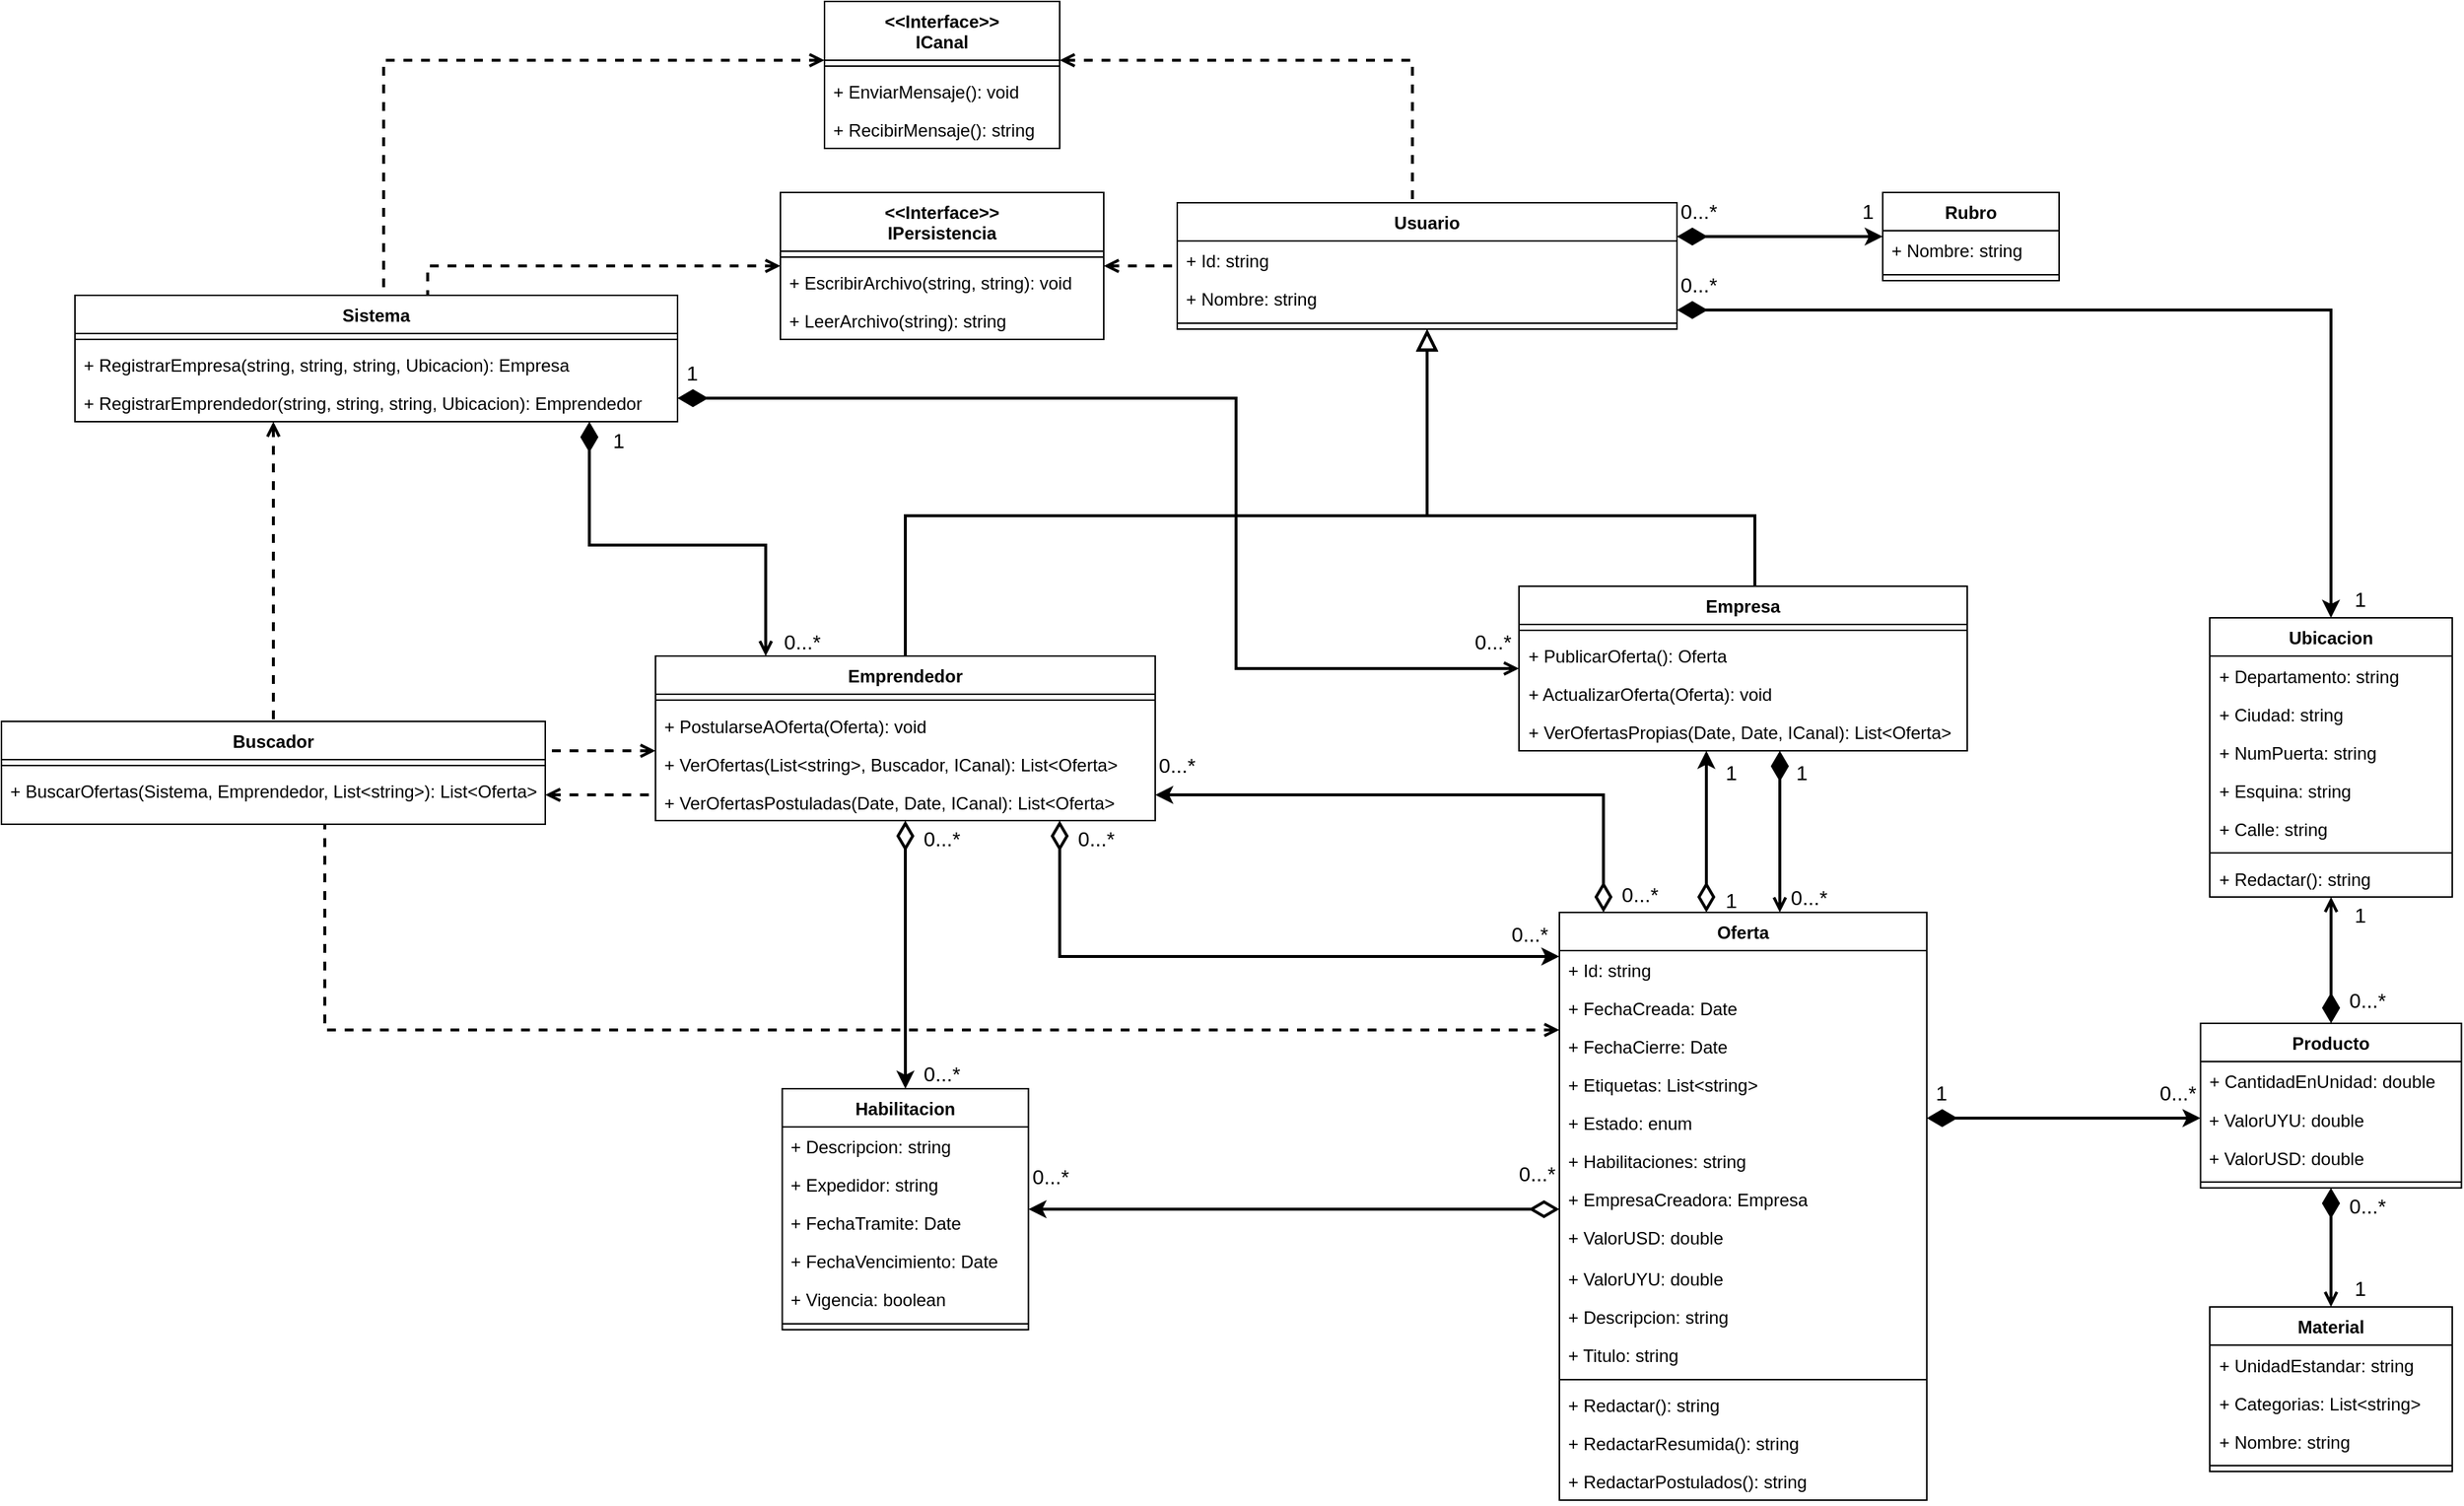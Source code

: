 <mxfile version="15.5.9" type="github">
  <diagram name="Page-1" id="c4acf3e9-155e-7222-9cf6-157b1a14988f">
    <mxGraphModel dx="2523" dy="2079" grid="1" gridSize="10" guides="1" tooltips="1" connect="1" arrows="1" fold="1" page="1" pageScale="1" pageWidth="850" pageHeight="1100" background="none" math="0" shadow="0">
      <root>
        <mxCell id="0" />
        <mxCell id="1" parent="0" />
        <mxCell id="OfuU6t0mR4pwS1KONoR3-117" style="edgeStyle=orthogonalEdgeStyle;rounded=0;orthogonalLoop=1;jettySize=auto;html=1;fontFamily=Verdana;fontSize=10;strokeWidth=2;endArrow=diamondThin;endFill=1;startArrow=open;startFill=0;endSize=15;startSize=6;" parent="1" target="vSx6mATfrNihocP2TiyH-15" edge="1">
          <mxGeometry relative="1" as="geometry">
            <Array as="points">
              <mxPoint x="850" y="450" />
              <mxPoint x="850" y="450" />
            </Array>
            <mxPoint x="850.001" y="490" as="sourcePoint" />
            <mxPoint x="850.001" y="414.0" as="targetPoint" />
          </mxGeometry>
        </mxCell>
        <mxCell id="OfuU6t0mR4pwS1KONoR3-112" style="edgeStyle=orthogonalEdgeStyle;rounded=0;orthogonalLoop=1;jettySize=auto;html=1;fontFamily=Verdana;fontSize=10;endArrow=diamondThin;endFill=1;startArrow=open;startFill=0;strokeWidth=2;endSize=15;" parent="1" source="vSx6mATfrNihocP2TiyH-28" target="vSx6mATfrNihocP2TiyH-12" edge="1">
          <mxGeometry relative="1" as="geometry">
            <Array as="points">
              <mxPoint x="160" y="240" />
              <mxPoint x="40" y="240" />
            </Array>
            <mxPoint x="255" y="300" as="sourcePoint" />
          </mxGeometry>
        </mxCell>
        <mxCell id="OfuU6t0mR4pwS1KONoR3-115" style="edgeStyle=orthogonalEdgeStyle;rounded=0;orthogonalLoop=1;jettySize=auto;html=1;fontFamily=Verdana;fontSize=10;endArrow=diamondThin;endFill=1;startArrow=open;startFill=0;strokeWidth=2;endSize=15;" parent="1" source="vSx6mATfrNihocP2TiyH-15" target="vSx6mATfrNihocP2TiyH-12" edge="1">
          <mxGeometry relative="1" as="geometry">
            <mxPoint x="285" y="270" as="sourcePoint" />
            <Array as="points">
              <mxPoint x="480" y="324" />
              <mxPoint x="480" y="140" />
            </Array>
          </mxGeometry>
        </mxCell>
        <mxCell id="vSx6mATfrNihocP2TiyH-8" value="Buscador" style="swimlane;fontStyle=1;align=center;verticalAlign=top;childLayout=stackLayout;horizontal=1;startSize=26;horizontalStack=0;resizeParent=1;resizeParentMax=0;resizeLast=0;collapsible=1;marginBottom=0;hachureGap=4;pointerEvents=0;" parent="1" vertex="1">
          <mxGeometry x="-360" y="360" width="370" height="70" as="geometry" />
        </mxCell>
        <mxCell id="vSx6mATfrNihocP2TiyH-10" value="" style="line;strokeWidth=1;fillColor=none;align=left;verticalAlign=middle;spacingTop=-1;spacingLeft=3;spacingRight=3;rotatable=0;labelPosition=right;points=[];portConstraint=eastwest;" parent="vSx6mATfrNihocP2TiyH-8" vertex="1">
          <mxGeometry y="26" width="370" height="8" as="geometry" />
        </mxCell>
        <mxCell id="vSx6mATfrNihocP2TiyH-7" value="+ BuscarOfertas(Sistema, Emprendedor, List&amp;lt;string&amp;gt;): List&amp;lt;Oferta&amp;gt;" style="text;html=1;strokeColor=none;fillColor=none;align=left;verticalAlign=top;spacingLeft=4;spacingRight=4;whiteSpace=wrap;overflow=hidden;rotatable=0;points=[[0,0.5],[1,0.5]];portConstraint=eastwest;" parent="vSx6mATfrNihocP2TiyH-8" vertex="1">
          <mxGeometry y="34" width="370" height="36" as="geometry" />
        </mxCell>
        <mxCell id="vSx6mATfrNihocP2TiyH-12" value="Sistema&#xa;" style="swimlane;fontStyle=1;align=center;verticalAlign=top;childLayout=stackLayout;horizontal=1;startSize=26;horizontalStack=0;resizeParent=1;resizeParentMax=0;resizeLast=0;collapsible=1;marginBottom=0;hachureGap=4;pointerEvents=0;" parent="1" vertex="1">
          <mxGeometry x="-310" y="70" width="410" height="86" as="geometry" />
        </mxCell>
        <mxCell id="vSx6mATfrNihocP2TiyH-13" value="" style="line;strokeWidth=1;fillColor=none;align=left;verticalAlign=middle;spacingTop=-1;spacingLeft=3;spacingRight=3;rotatable=0;labelPosition=right;points=[];portConstraint=eastwest;" parent="vSx6mATfrNihocP2TiyH-12" vertex="1">
          <mxGeometry y="26" width="410" height="8" as="geometry" />
        </mxCell>
        <mxCell id="OfuU6t0mR4pwS1KONoR3-73" value="+ RegistrarEmpresa(string, string, string, Ubicacion): Empresa" style="text;strokeColor=none;fillColor=none;align=left;verticalAlign=top;spacingLeft=4;spacingRight=4;overflow=hidden;rotatable=0;points=[[0,0.5],[1,0.5]];portConstraint=eastwest;" parent="vSx6mATfrNihocP2TiyH-12" vertex="1">
          <mxGeometry y="34" width="410" height="26" as="geometry" />
        </mxCell>
        <mxCell id="OfuU6t0mR4pwS1KONoR3-74" value="+ RegistrarEmprendedor(string, string, string, Ubicacion): Emprendedor" style="text;strokeColor=none;fillColor=none;align=left;verticalAlign=top;spacingLeft=4;spacingRight=4;overflow=hidden;rotatable=0;points=[[0,0.5],[1,0.5]];portConstraint=eastwest;" parent="vSx6mATfrNihocP2TiyH-12" vertex="1">
          <mxGeometry y="60" width="410" height="26" as="geometry" />
        </mxCell>
        <mxCell id="vSx6mATfrNihocP2TiyH-15" value="Empresa" style="swimlane;fontStyle=1;align=center;verticalAlign=top;childLayout=stackLayout;horizontal=1;startSize=26;horizontalStack=0;resizeParent=1;resizeParentMax=0;resizeLast=0;collapsible=1;marginBottom=0;hachureGap=4;pointerEvents=0;" parent="1" vertex="1">
          <mxGeometry x="672.5" y="268" width="305" height="112" as="geometry" />
        </mxCell>
        <mxCell id="vSx6mATfrNihocP2TiyH-18" value="" style="line;strokeWidth=1;fillColor=none;align=left;verticalAlign=middle;spacingTop=-1;spacingLeft=3;spacingRight=3;rotatable=0;labelPosition=right;points=[];portConstraint=eastwest;" parent="vSx6mATfrNihocP2TiyH-15" vertex="1">
          <mxGeometry y="26" width="305" height="8" as="geometry" />
        </mxCell>
        <mxCell id="OfuU6t0mR4pwS1KONoR3-104" value="+ PublicarOferta(): Oferta" style="text;html=1;strokeColor=none;fillColor=none;align=left;verticalAlign=top;spacingLeft=4;spacingRight=4;whiteSpace=wrap;overflow=hidden;rotatable=0;points=[[0,0.5],[1,0.5]];portConstraint=eastwest;" parent="vSx6mATfrNihocP2TiyH-15" vertex="1">
          <mxGeometry y="34" width="305" height="26" as="geometry" />
        </mxCell>
        <mxCell id="vSx6mATfrNihocP2TiyH-120" value="+ ActualizarOferta(Oferta): void" style="text;html=1;strokeColor=none;fillColor=none;align=left;verticalAlign=top;spacingLeft=4;spacingRight=4;whiteSpace=wrap;overflow=hidden;rotatable=0;points=[[0,0.5],[1,0.5]];portConstraint=eastwest;" parent="vSx6mATfrNihocP2TiyH-15" vertex="1">
          <mxGeometry y="60" width="305" height="26" as="geometry" />
        </mxCell>
        <mxCell id="dwYmcji9vzRply6ok_k2-10" value="+ VerOfertasPropias(Date, Date, ICanal): List&amp;lt;Oferta&amp;gt;" style="text;html=1;strokeColor=none;fillColor=none;align=left;verticalAlign=top;spacingLeft=4;spacingRight=4;whiteSpace=wrap;overflow=hidden;rotatable=0;points=[[0,0.5],[1,0.5]];portConstraint=eastwest;" parent="vSx6mATfrNihocP2TiyH-15" vertex="1">
          <mxGeometry y="86" width="305" height="26" as="geometry" />
        </mxCell>
        <mxCell id="vSx6mATfrNihocP2TiyH-24" style="edgeStyle=orthogonalEdgeStyle;rounded=0;orthogonalLoop=1;jettySize=auto;html=1;fontFamily=Verdana;fontSize=10;endArrow=none;endFill=0;startArrow=open;startFill=0;dashed=1;strokeWidth=2;" parent="1" source="vSx6mATfrNihocP2TiyH-8" target="vSx6mATfrNihocP2TiyH-28" edge="1">
          <mxGeometry relative="1" as="geometry">
            <Array as="points">
              <mxPoint x="50" y="410" />
              <mxPoint x="50" y="410" />
            </Array>
            <mxPoint x="90" y="510" as="sourcePoint" />
            <mxPoint x="60" y="397" as="targetPoint" />
          </mxGeometry>
        </mxCell>
        <mxCell id="vSx6mATfrNihocP2TiyH-25" style="edgeStyle=orthogonalEdgeStyle;rounded=0;orthogonalLoop=1;jettySize=auto;html=1;fontFamily=Verdana;fontSize=10;endArrow=none;endFill=0;startArrow=open;startFill=0;dashed=1;strokeWidth=2;" parent="1" source="vSx6mATfrNihocP2TiyH-28" target="vSx6mATfrNihocP2TiyH-8" edge="1">
          <mxGeometry relative="1" as="geometry">
            <Array as="points">
              <mxPoint x="50" y="380" />
              <mxPoint x="50" y="380" />
            </Array>
            <mxPoint x="255" y="510" as="sourcePoint" />
            <mxPoint x="25" y="623" as="targetPoint" />
          </mxGeometry>
        </mxCell>
        <mxCell id="vSx6mATfrNihocP2TiyH-26" style="edgeStyle=orthogonalEdgeStyle;rounded=0;orthogonalLoop=1;jettySize=auto;html=1;fontFamily=Verdana;fontSize=10;endArrow=none;endFill=0;startArrow=open;startFill=0;dashed=1;strokeWidth=2;" parent="1" source="vSx6mATfrNihocP2TiyH-39" target="vSx6mATfrNihocP2TiyH-8" edge="1">
          <mxGeometry relative="1" as="geometry">
            <Array as="points">
              <mxPoint x="-140" y="570" />
            </Array>
            <mxPoint x="480" y="575" as="sourcePoint" />
            <mxPoint x="55" y="710" as="targetPoint" />
          </mxGeometry>
        </mxCell>
        <mxCell id="vSx6mATfrNihocP2TiyH-27" style="edgeStyle=orthogonalEdgeStyle;rounded=0;orthogonalLoop=1;jettySize=auto;html=1;fontFamily=Verdana;fontSize=10;endArrow=none;endFill=0;startArrow=open;startFill=0;dashed=1;strokeWidth=2;" parent="1" source="vSx6mATfrNihocP2TiyH-12" target="vSx6mATfrNihocP2TiyH-8" edge="1">
          <mxGeometry relative="1" as="geometry">
            <Array as="points">
              <mxPoint x="-175" y="230" />
              <mxPoint x="-175" y="230" />
            </Array>
            <mxPoint x="-180" y="230" as="sourcePoint" />
            <mxPoint x="-270" y="50" as="targetPoint" />
          </mxGeometry>
        </mxCell>
        <mxCell id="vSx6mATfrNihocP2TiyH-28" value="Emprendedor" style="swimlane;fontStyle=1;align=center;verticalAlign=top;childLayout=stackLayout;horizontal=1;startSize=26;horizontalStack=0;resizeParent=1;resizeParentMax=0;resizeLast=0;collapsible=1;marginBottom=0;hachureGap=4;pointerEvents=0;" parent="1" vertex="1">
          <mxGeometry x="85" y="315.5" width="340" height="112" as="geometry" />
        </mxCell>
        <mxCell id="vSx6mATfrNihocP2TiyH-35" value="" style="line;strokeWidth=1;fillColor=none;align=left;verticalAlign=middle;spacingTop=-1;spacingLeft=3;spacingRight=3;rotatable=0;labelPosition=right;points=[];portConstraint=eastwest;" parent="vSx6mATfrNihocP2TiyH-28" vertex="1">
          <mxGeometry y="26" width="340" height="8" as="geometry" />
        </mxCell>
        <mxCell id="OfuU6t0mR4pwS1KONoR3-96" value="+ PostularseAOferta(Oferta): void" style="text;html=1;strokeColor=none;fillColor=none;align=left;verticalAlign=top;spacingLeft=4;spacingRight=4;whiteSpace=wrap;overflow=hidden;rotatable=0;points=[[0,0.5],[1,0.5]];portConstraint=eastwest;" parent="vSx6mATfrNihocP2TiyH-28" vertex="1">
          <mxGeometry y="34" width="340" height="26" as="geometry" />
        </mxCell>
        <mxCell id="dwYmcji9vzRply6ok_k2-11" value="+ VerOfertas(List&amp;lt;string&amp;gt;, Buscador, ICanal): List&amp;lt;Oferta&amp;gt;" style="text;html=1;strokeColor=none;fillColor=none;align=left;verticalAlign=top;spacingLeft=4;spacingRight=4;whiteSpace=wrap;overflow=hidden;rotatable=0;points=[[0,0.5],[1,0.5]];portConstraint=eastwest;" parent="vSx6mATfrNihocP2TiyH-28" vertex="1">
          <mxGeometry y="60" width="340" height="26" as="geometry" />
        </mxCell>
        <mxCell id="OfuU6t0mR4pwS1KONoR3-95" value="+ VerOfertasPostuladas(Date, Date, ICanal): List&amp;lt;Oferta&amp;gt;" style="text;html=1;strokeColor=none;fillColor=none;align=left;verticalAlign=top;spacingLeft=4;spacingRight=4;whiteSpace=wrap;overflow=hidden;rotatable=0;points=[[0,0.5],[1,0.5]];portConstraint=eastwest;" parent="vSx6mATfrNihocP2TiyH-28" vertex="1">
          <mxGeometry y="86" width="340" height="26" as="geometry" />
        </mxCell>
        <mxCell id="vSx6mATfrNihocP2TiyH-39" value="Oferta" style="swimlane;fontStyle=1;align=center;verticalAlign=top;childLayout=stackLayout;horizontal=1;startSize=26;horizontalStack=0;resizeParent=1;resizeParentMax=0;resizeLast=0;collapsible=1;marginBottom=0;hachureGap=4;pointerEvents=0;" parent="1" vertex="1">
          <mxGeometry x="700" y="490" width="250" height="400" as="geometry" />
        </mxCell>
        <mxCell id="OfuU6t0mR4pwS1KONoR3-68" value="+ Id: string" style="text;strokeColor=none;fillColor=none;align=left;verticalAlign=top;spacingLeft=4;spacingRight=4;overflow=hidden;rotatable=0;points=[[0,0.5],[1,0.5]];portConstraint=eastwest;" parent="vSx6mATfrNihocP2TiyH-39" vertex="1">
          <mxGeometry y="26" width="250" height="26" as="geometry" />
        </mxCell>
        <mxCell id="OfuU6t0mR4pwS1KONoR3-48" value="+ FechaCreada: Date" style="text;html=1;strokeColor=none;fillColor=none;align=left;verticalAlign=top;spacingLeft=4;spacingRight=4;whiteSpace=wrap;overflow=hidden;rotatable=0;points=[[0,0.5],[1,0.5]];portConstraint=eastwest;" parent="vSx6mATfrNihocP2TiyH-39" vertex="1">
          <mxGeometry y="52" width="250" height="26" as="geometry" />
        </mxCell>
        <mxCell id="OfuU6t0mR4pwS1KONoR3-49" value="+ FechaCierre: Date" style="text;html=1;strokeColor=none;fillColor=none;align=left;verticalAlign=top;spacingLeft=4;spacingRight=4;whiteSpace=wrap;overflow=hidden;rotatable=0;points=[[0,0.5],[1,0.5]];portConstraint=eastwest;" parent="vSx6mATfrNihocP2TiyH-39" vertex="1">
          <mxGeometry y="78" width="250" height="26" as="geometry" />
        </mxCell>
        <mxCell id="OfuU6t0mR4pwS1KONoR3-47" value="+ Etiquetas: List&amp;lt;string&amp;gt;" style="text;html=1;strokeColor=none;fillColor=none;align=left;verticalAlign=top;spacingLeft=4;spacingRight=4;whiteSpace=wrap;overflow=hidden;rotatable=0;points=[[0,0.5],[1,0.5]];portConstraint=eastwest;" parent="vSx6mATfrNihocP2TiyH-39" vertex="1">
          <mxGeometry y="104" width="250" height="26" as="geometry" />
        </mxCell>
        <mxCell id="OfuU6t0mR4pwS1KONoR3-46" value="+ Estado: enum" style="text;html=1;strokeColor=none;fillColor=none;align=left;verticalAlign=top;spacingLeft=4;spacingRight=4;whiteSpace=wrap;overflow=hidden;rotatable=0;points=[[0,0.5],[1,0.5]];portConstraint=eastwest;" parent="vSx6mATfrNihocP2TiyH-39" vertex="1">
          <mxGeometry y="130" width="250" height="26" as="geometry" />
        </mxCell>
        <mxCell id="dwYmcji9vzRply6ok_k2-9" value="+ Habilitaciones: string" style="text;html=1;strokeColor=none;fillColor=none;align=left;verticalAlign=top;spacingLeft=4;spacingRight=4;whiteSpace=wrap;overflow=hidden;rotatable=0;points=[[0,0.5],[1,0.5]];portConstraint=eastwest;" parent="vSx6mATfrNihocP2TiyH-39" vertex="1">
          <mxGeometry y="156" width="250" height="26" as="geometry" />
        </mxCell>
        <mxCell id="UnlmN7O8DrxsR0FGW14c-4" value="+ EmpresaCreadora: Empresa" style="text;html=1;strokeColor=none;fillColor=none;align=left;verticalAlign=top;spacingLeft=4;spacingRight=4;whiteSpace=wrap;overflow=hidden;rotatable=0;points=[[0,0.5],[1,0.5]];portConstraint=eastwest;" parent="vSx6mATfrNihocP2TiyH-39" vertex="1">
          <mxGeometry y="182" width="250" height="26" as="geometry" />
        </mxCell>
        <mxCell id="OfuU6t0mR4pwS1KONoR3-43" value="+ ValorUSD: double" style="text;html=1;strokeColor=none;fillColor=none;align=left;verticalAlign=top;spacingLeft=4;spacingRight=4;whiteSpace=wrap;overflow=hidden;rotatable=0;points=[[0,0.5],[1,0.5]];portConstraint=eastwest;" parent="vSx6mATfrNihocP2TiyH-39" vertex="1">
          <mxGeometry y="208" width="250" height="28" as="geometry" />
        </mxCell>
        <mxCell id="OfuU6t0mR4pwS1KONoR3-42" value="+ ValorUYU: double" style="text;html=1;strokeColor=none;fillColor=none;align=left;verticalAlign=top;spacingLeft=4;spacingRight=4;whiteSpace=wrap;overflow=hidden;rotatable=0;points=[[0,0.5],[1,0.5]];portConstraint=eastwest;" parent="vSx6mATfrNihocP2TiyH-39" vertex="1">
          <mxGeometry y="236" width="250" height="26" as="geometry" />
        </mxCell>
        <mxCell id="OfuU6t0mR4pwS1KONoR3-39" value="+ Descripcion: string" style="text;strokeColor=none;fillColor=none;align=left;verticalAlign=top;spacingLeft=4;spacingRight=4;overflow=hidden;rotatable=0;points=[[0,0.5],[1,0.5]];portConstraint=eastwest;" parent="vSx6mATfrNihocP2TiyH-39" vertex="1">
          <mxGeometry y="262" width="250" height="26" as="geometry" />
        </mxCell>
        <mxCell id="OfuU6t0mR4pwS1KONoR3-38" value="+ Titulo: string" style="text;strokeColor=none;fillColor=none;align=left;verticalAlign=top;spacingLeft=4;spacingRight=4;overflow=hidden;rotatable=0;points=[[0,0.5],[1,0.5]];portConstraint=eastwest;" parent="vSx6mATfrNihocP2TiyH-39" vertex="1">
          <mxGeometry y="288" width="250" height="26" as="geometry" />
        </mxCell>
        <mxCell id="vSx6mATfrNihocP2TiyH-45" value="" style="line;strokeWidth=1;fillColor=none;align=left;verticalAlign=middle;spacingTop=-1;spacingLeft=3;spacingRight=3;rotatable=0;labelPosition=right;points=[];portConstraint=eastwest;" parent="vSx6mATfrNihocP2TiyH-39" vertex="1">
          <mxGeometry y="314" width="250" height="8" as="geometry" />
        </mxCell>
        <mxCell id="OfuU6t0mR4pwS1KONoR3-53" value="+ Redactar(): string" style="text;html=1;strokeColor=none;fillColor=none;align=left;verticalAlign=top;spacingLeft=4;spacingRight=4;whiteSpace=wrap;overflow=hidden;rotatable=0;points=[[0,0.5],[1,0.5]];portConstraint=eastwest;" parent="vSx6mATfrNihocP2TiyH-39" vertex="1">
          <mxGeometry y="322" width="250" height="26" as="geometry" />
        </mxCell>
        <mxCell id="OfuU6t0mR4pwS1KONoR3-54" value="+ RedactarResumida(): string" style="text;html=1;strokeColor=none;fillColor=none;align=left;verticalAlign=top;spacingLeft=4;spacingRight=4;whiteSpace=wrap;overflow=hidden;rotatable=0;points=[[0,0.5],[1,0.5]];portConstraint=eastwest;" parent="vSx6mATfrNihocP2TiyH-39" vertex="1">
          <mxGeometry y="348" width="250" height="26" as="geometry" />
        </mxCell>
        <mxCell id="vSx6mATfrNihocP2TiyH-117" value="+ RedactarPostulados(): string" style="text;html=1;strokeColor=none;fillColor=none;align=left;verticalAlign=top;spacingLeft=4;spacingRight=4;whiteSpace=wrap;overflow=hidden;rotatable=0;points=[[0,0.5],[1,0.5]];portConstraint=eastwest;" parent="vSx6mATfrNihocP2TiyH-39" vertex="1">
          <mxGeometry y="374" width="250" height="26" as="geometry" />
        </mxCell>
        <mxCell id="vSx6mATfrNihocP2TiyH-48" style="edgeStyle=orthogonalEdgeStyle;rounded=0;orthogonalLoop=1;jettySize=auto;html=1;fontFamily=Verdana;fontSize=10;strokeWidth=2;startArrow=diamondThin;startFill=0;startSize=15;" parent="1" source="vSx6mATfrNihocP2TiyH-39" target="vSx6mATfrNihocP2TiyH-28" edge="1">
          <mxGeometry relative="1" as="geometry">
            <Array as="points">
              <mxPoint x="730" y="410" />
            </Array>
            <mxPoint x="660" y="360" as="sourcePoint" />
            <mxPoint x="660" y="286" as="targetPoint" />
          </mxGeometry>
        </mxCell>
        <mxCell id="vSx6mATfrNihocP2TiyH-67" value="Producto" style="swimlane;fontStyle=1;align=center;verticalAlign=top;childLayout=stackLayout;horizontal=1;startSize=26;horizontalStack=0;resizeParent=1;resizeParentMax=0;resizeLast=0;collapsible=1;marginBottom=0;hachureGap=4;pointerEvents=0;" parent="1" vertex="1">
          <mxGeometry x="1136.25" y="565.5" width="177.5" height="112" as="geometry" />
        </mxCell>
        <mxCell id="OfuU6t0mR4pwS1KONoR3-25" value="+ CantidadEnUnidad: double" style="text;strokeColor=none;fillColor=none;align=left;verticalAlign=top;spacingLeft=4;spacingRight=4;overflow=hidden;rotatable=0;points=[[0,0.5],[1,0.5]];portConstraint=eastwest;" parent="vSx6mATfrNihocP2TiyH-67" vertex="1">
          <mxGeometry y="26" width="177.5" height="26" as="geometry" />
        </mxCell>
        <mxCell id="OfuU6t0mR4pwS1KONoR3-31" value="+ ValorUYU: double" style="text;html=1;strokeColor=none;fillColor=none;align=left;verticalAlign=top;spacingLeft=4;spacingRight=4;whiteSpace=wrap;overflow=hidden;rotatable=0;points=[[0,0.5],[1,0.5]];portConstraint=eastwest;" parent="vSx6mATfrNihocP2TiyH-67" vertex="1">
          <mxGeometry y="52" width="177.5" height="26" as="geometry" />
        </mxCell>
        <mxCell id="OfuU6t0mR4pwS1KONoR3-32" value="+ ValorUSD: double" style="text;html=1;strokeColor=none;fillColor=none;align=left;verticalAlign=top;spacingLeft=4;spacingRight=4;whiteSpace=wrap;overflow=hidden;rotatable=0;points=[[0,0.5],[1,0.5]];portConstraint=eastwest;" parent="vSx6mATfrNihocP2TiyH-67" vertex="1">
          <mxGeometry y="78" width="177.5" height="26" as="geometry" />
        </mxCell>
        <mxCell id="vSx6mATfrNihocP2TiyH-70" value="" style="line;strokeWidth=1;fillColor=none;align=left;verticalAlign=middle;spacingTop=-1;spacingLeft=3;spacingRight=3;rotatable=0;labelPosition=right;points=[];portConstraint=eastwest;" parent="vSx6mATfrNihocP2TiyH-67" vertex="1">
          <mxGeometry y="104" width="177.5" height="8" as="geometry" />
        </mxCell>
        <mxCell id="vSx6mATfrNihocP2TiyH-73" style="edgeStyle=orthogonalEdgeStyle;rounded=0;orthogonalLoop=1;jettySize=auto;html=1;fontFamily=Verdana;fontSize=10;strokeWidth=2;startArrow=diamondThin;startFill=1;endSize=6;startSize=15;" parent="1" source="vSx6mATfrNihocP2TiyH-39" target="vSx6mATfrNihocP2TiyH-67" edge="1">
          <mxGeometry relative="1" as="geometry">
            <Array as="points">
              <mxPoint x="1080" y="630" />
              <mxPoint x="1080" y="630" />
            </Array>
            <mxPoint x="705" y="470" as="sourcePoint" />
            <mxPoint x="705" y="396" as="targetPoint" />
          </mxGeometry>
        </mxCell>
        <mxCell id="vSx6mATfrNihocP2TiyH-86" value="Material" style="swimlane;fontStyle=1;align=center;verticalAlign=top;childLayout=stackLayout;horizontal=1;startSize=26;horizontalStack=0;resizeParent=1;resizeParentMax=0;resizeLast=0;collapsible=1;marginBottom=0;hachureGap=4;pointerEvents=0;" parent="1" vertex="1">
          <mxGeometry x="1142.5" y="758.5" width="165" height="112" as="geometry" />
        </mxCell>
        <mxCell id="17acba5748e5396b-26" value="+ UnidadEstandar: string" style="text;html=1;strokeColor=none;fillColor=none;align=left;verticalAlign=top;spacingLeft=4;spacingRight=4;whiteSpace=wrap;overflow=hidden;rotatable=0;points=[[0,0.5],[1,0.5]];portConstraint=eastwest;" parent="vSx6mATfrNihocP2TiyH-86" vertex="1">
          <mxGeometry y="26" width="165" height="26" as="geometry" />
        </mxCell>
        <mxCell id="17acba5748e5396b-24" value="+ Categorias: List&amp;lt;string&amp;gt;" style="text;html=1;strokeColor=none;fillColor=none;align=left;verticalAlign=top;spacingLeft=4;spacingRight=4;whiteSpace=wrap;overflow=hidden;rotatable=0;points=[[0,0.5],[1,0.5]];portConstraint=eastwest;" parent="vSx6mATfrNihocP2TiyH-86" vertex="1">
          <mxGeometry y="52" width="165" height="26" as="geometry" />
        </mxCell>
        <mxCell id="17acba5748e5396b-21" value="+ Nombre: string" style="text;html=1;strokeColor=none;fillColor=none;align=left;verticalAlign=top;spacingLeft=4;spacingRight=4;whiteSpace=wrap;overflow=hidden;rotatable=0;points=[[0,0.5],[1,0.5]];portConstraint=eastwest;" parent="vSx6mATfrNihocP2TiyH-86" vertex="1">
          <mxGeometry y="78" width="165" height="26" as="geometry" />
        </mxCell>
        <mxCell id="vSx6mATfrNihocP2TiyH-92" value="" style="line;strokeWidth=1;fillColor=none;align=left;verticalAlign=middle;spacingTop=-1;spacingLeft=3;spacingRight=3;rotatable=0;labelPosition=right;points=[];portConstraint=eastwest;" parent="vSx6mATfrNihocP2TiyH-86" vertex="1">
          <mxGeometry y="104" width="165" height="8" as="geometry" />
        </mxCell>
        <mxCell id="vSx6mATfrNihocP2TiyH-93" style="edgeStyle=orthogonalEdgeStyle;rounded=0;orthogonalLoop=1;jettySize=auto;html=1;fontFamily=Verdana;fontSize=10;strokeWidth=2;endArrow=open;endFill=0;startArrow=diamondThin;startFill=1;startSize=15;" parent="1" source="vSx6mATfrNihocP2TiyH-67" target="vSx6mATfrNihocP2TiyH-86" edge="1">
          <mxGeometry relative="1" as="geometry">
            <Array as="points">
              <mxPoint x="1175" y="661.5" />
            </Array>
            <mxPoint x="1015" y="654.5" as="sourcePoint" />
            <mxPoint x="1285" y="359.5" as="targetPoint" />
          </mxGeometry>
        </mxCell>
        <mxCell id="vSx6mATfrNihocP2TiyH-94" value="Ubicacion" style="swimlane;fontStyle=1;align=center;verticalAlign=top;childLayout=stackLayout;horizontal=1;startSize=26;horizontalStack=0;resizeParent=1;resizeParentMax=0;resizeLast=0;collapsible=1;marginBottom=0;hachureGap=4;pointerEvents=0;" parent="1" vertex="1">
          <mxGeometry x="1142.5" y="289.5" width="165" height="190" as="geometry" />
        </mxCell>
        <mxCell id="OfuU6t0mR4pwS1KONoR3-12" value="+ Departamento: string" style="text;html=1;strokeColor=none;fillColor=none;align=left;verticalAlign=top;spacingLeft=4;spacingRight=4;whiteSpace=wrap;overflow=hidden;rotatable=0;points=[[0,0.5],[1,0.5]];portConstraint=eastwest;" parent="vSx6mATfrNihocP2TiyH-94" vertex="1">
          <mxGeometry y="26" width="165" height="26" as="geometry" />
        </mxCell>
        <mxCell id="OfuU6t0mR4pwS1KONoR3-11" value="+ Ciudad: string" style="text;html=1;strokeColor=none;fillColor=none;align=left;verticalAlign=top;spacingLeft=4;spacingRight=4;whiteSpace=wrap;overflow=hidden;rotatable=0;points=[[0,0.5],[1,0.5]];portConstraint=eastwest;" parent="vSx6mATfrNihocP2TiyH-94" vertex="1">
          <mxGeometry y="52" width="165" height="26" as="geometry" />
        </mxCell>
        <mxCell id="OfuU6t0mR4pwS1KONoR3-13" value="+ NumPuerta: string" style="text;html=1;strokeColor=none;fillColor=none;align=left;verticalAlign=top;spacingLeft=4;spacingRight=4;whiteSpace=wrap;overflow=hidden;rotatable=0;points=[[0,0.5],[1,0.5]];portConstraint=eastwest;" parent="vSx6mATfrNihocP2TiyH-94" vertex="1">
          <mxGeometry y="78" width="165" height="26" as="geometry" />
        </mxCell>
        <mxCell id="OfuU6t0mR4pwS1KONoR3-10" value="+ Esquina: string" style="text;html=1;strokeColor=none;fillColor=none;align=left;verticalAlign=top;spacingLeft=4;spacingRight=4;whiteSpace=wrap;overflow=hidden;rotatable=0;points=[[0,0.5],[1,0.5]];portConstraint=eastwest;" parent="vSx6mATfrNihocP2TiyH-94" vertex="1">
          <mxGeometry y="104" width="165" height="26" as="geometry" />
        </mxCell>
        <mxCell id="OfuU6t0mR4pwS1KONoR3-9" value="+ Calle: string" style="text;html=1;strokeColor=none;fillColor=none;align=left;verticalAlign=top;spacingLeft=4;spacingRight=4;whiteSpace=wrap;overflow=hidden;rotatable=0;points=[[0,0.5],[1,0.5]];portConstraint=eastwest;" parent="vSx6mATfrNihocP2TiyH-94" vertex="1">
          <mxGeometry y="130" width="165" height="26" as="geometry" />
        </mxCell>
        <mxCell id="vSx6mATfrNihocP2TiyH-100" value="" style="line;strokeWidth=1;fillColor=none;align=left;verticalAlign=middle;spacingTop=-1;spacingLeft=3;spacingRight=3;rotatable=0;labelPosition=right;points=[];portConstraint=eastwest;" parent="vSx6mATfrNihocP2TiyH-94" vertex="1">
          <mxGeometry y="156" width="165" height="8" as="geometry" />
        </mxCell>
        <mxCell id="vSx6mATfrNihocP2TiyH-101" value="+ Redactar(): string" style="text;html=1;strokeColor=none;fillColor=none;align=left;verticalAlign=top;spacingLeft=4;spacingRight=4;whiteSpace=wrap;overflow=hidden;rotatable=0;points=[[0,0.5],[1,0.5]];portConstraint=eastwest;" parent="vSx6mATfrNihocP2TiyH-94" vertex="1">
          <mxGeometry y="164" width="165" height="26" as="geometry" />
        </mxCell>
        <mxCell id="vSx6mATfrNihocP2TiyH-102" style="edgeStyle=orthogonalEdgeStyle;rounded=0;orthogonalLoop=1;jettySize=auto;html=1;fontFamily=Verdana;fontSize=10;strokeWidth=2;startArrow=diamondThin;startFill=1;startSize=15;endArrow=open;endFill=0;" parent="1" source="vSx6mATfrNihocP2TiyH-67" target="vSx6mATfrNihocP2TiyH-94" edge="1">
          <mxGeometry relative="1" as="geometry">
            <Array as="points">
              <mxPoint x="1225" y="539.5" />
              <mxPoint x="1225" y="539.5" />
            </Array>
            <mxPoint x="1255" y="513.5" as="sourcePoint" />
            <mxPoint x="1255" y="572.5" as="targetPoint" />
          </mxGeometry>
        </mxCell>
        <mxCell id="vSx6mATfrNihocP2TiyH-105" value="&lt;&lt;Interface&gt;&gt;&#xa;IPersistencia" style="swimlane;fontStyle=1;align=center;verticalAlign=top;childLayout=stackLayout;horizontal=1;startSize=40;horizontalStack=0;resizeParent=1;resizeParentMax=0;resizeLast=0;collapsible=1;marginBottom=0;hachureGap=4;pointerEvents=0;" parent="1" vertex="1">
          <mxGeometry x="170" width="220" height="100" as="geometry" />
        </mxCell>
        <mxCell id="vSx6mATfrNihocP2TiyH-111" value="" style="line;strokeWidth=1;fillColor=none;align=left;verticalAlign=middle;spacingTop=-1;spacingLeft=3;spacingRight=3;rotatable=0;labelPosition=right;points=[];portConstraint=eastwest;" parent="vSx6mATfrNihocP2TiyH-105" vertex="1">
          <mxGeometry y="40" width="220" height="8" as="geometry" />
        </mxCell>
        <mxCell id="vSx6mATfrNihocP2TiyH-113" value="+ EscribirArchivo(string, string): void" style="text;html=1;strokeColor=none;fillColor=none;align=left;verticalAlign=top;spacingLeft=4;spacingRight=4;whiteSpace=wrap;overflow=hidden;rotatable=0;points=[[0,0.5],[1,0.5]];portConstraint=eastwest;" parent="vSx6mATfrNihocP2TiyH-105" vertex="1">
          <mxGeometry y="48" width="220" height="26" as="geometry" />
        </mxCell>
        <mxCell id="vSx6mATfrNihocP2TiyH-112" value="+ LeerArchivo(string): string" style="text;html=1;strokeColor=none;fillColor=none;align=left;verticalAlign=top;spacingLeft=4;spacingRight=4;whiteSpace=wrap;overflow=hidden;rotatable=0;points=[[0,0.5],[1,0.5]];portConstraint=eastwest;" parent="vSx6mATfrNihocP2TiyH-105" vertex="1">
          <mxGeometry y="74" width="220" height="26" as="geometry" />
        </mxCell>
        <mxCell id="vSx6mATfrNihocP2TiyH-114" style="edgeStyle=orthogonalEdgeStyle;rounded=0;orthogonalLoop=1;jettySize=auto;html=1;fontFamily=Verdana;fontSize=10;endArrow=none;endFill=0;startArrow=open;startFill=0;dashed=1;strokeWidth=2;" parent="1" source="vSx6mATfrNihocP2TiyH-105" target="vSx6mATfrNihocP2TiyH-12" edge="1">
          <mxGeometry relative="1" as="geometry">
            <mxPoint x="630" y="130" as="sourcePoint" />
            <mxPoint x="110" y="130" as="targetPoint" />
            <Array as="points">
              <mxPoint x="300" y="50" />
              <mxPoint x="-70" y="50" />
            </Array>
          </mxGeometry>
        </mxCell>
        <mxCell id="vSx6mATfrNihocP2TiyH-115" style="edgeStyle=orthogonalEdgeStyle;rounded=0;orthogonalLoop=1;jettySize=auto;html=1;fontFamily=Verdana;fontSize=10;endArrow=none;endFill=0;startArrow=open;startFill=0;dashed=1;strokeWidth=2;" parent="1" source="vSx6mATfrNihocP2TiyH-105" target="-uJzJ6gPzwEDHYAXKso4-2" edge="1">
          <mxGeometry relative="1" as="geometry">
            <mxPoint x="240" y="60.0" as="sourcePoint" />
            <mxPoint x="-60" y="80.0" as="targetPoint" />
            <Array as="points">
              <mxPoint x="520" y="40" />
              <mxPoint x="520" y="40" />
            </Array>
          </mxGeometry>
        </mxCell>
        <mxCell id="PKBnGowhQyHv3xgLULpX-1" value="1" style="text;html=1;strokeColor=none;fillColor=none;align=center;verticalAlign=middle;whiteSpace=wrap;rounded=0;hachureGap=4;pointerEvents=0;fontSize=14;" parent="1" vertex="1">
          <mxGeometry x="855.06" y="382.5" width="20" height="25" as="geometry" />
        </mxCell>
        <mxCell id="PKBnGowhQyHv3xgLULpX-2" value="0...*" style="text;html=1;strokeColor=none;fillColor=none;align=center;verticalAlign=middle;whiteSpace=wrap;rounded=0;hachureGap=4;pointerEvents=0;fontSize=14;" parent="1" vertex="1">
          <mxGeometry x="855.06" y="470" width="30" height="20" as="geometry" />
        </mxCell>
        <mxCell id="PKBnGowhQyHv3xgLULpX-3" value="1" style="text;html=1;strokeColor=none;fillColor=none;align=center;verticalAlign=middle;whiteSpace=wrap;rounded=0;hachureGap=4;pointerEvents=0;fontSize=14;" parent="1" vertex="1">
          <mxGeometry x="900" width="20" height="25" as="geometry" />
        </mxCell>
        <mxCell id="PKBnGowhQyHv3xgLULpX-4" value="0...*" style="text;html=1;strokeColor=none;fillColor=none;align=center;verticalAlign=middle;whiteSpace=wrap;rounded=0;hachureGap=4;pointerEvents=0;fontSize=14;" parent="1" vertex="1">
          <mxGeometry x="780" width="30" height="25" as="geometry" />
        </mxCell>
        <mxCell id="PKBnGowhQyHv3xgLULpX-5" value="1" style="text;html=1;strokeColor=none;fillColor=none;align=center;verticalAlign=middle;whiteSpace=wrap;rounded=0;hachureGap=4;pointerEvents=0;fontSize=14;" parent="1" vertex="1">
          <mxGeometry x="1235" y="479.5" width="20" height="25" as="geometry" />
        </mxCell>
        <mxCell id="PKBnGowhQyHv3xgLULpX-6" value="0...*" style="text;html=1;strokeColor=none;fillColor=none;align=center;verticalAlign=middle;whiteSpace=wrap;rounded=0;hachureGap=4;pointerEvents=0;fontSize=14;" parent="1" vertex="1">
          <mxGeometry x="1235" y="537.5" width="30" height="25" as="geometry" />
        </mxCell>
        <mxCell id="PKBnGowhQyHv3xgLULpX-7" value="0...*" style="text;html=1;strokeColor=none;fillColor=none;align=center;verticalAlign=middle;whiteSpace=wrap;rounded=0;hachureGap=4;pointerEvents=0;fontSize=14;" parent="1" vertex="1">
          <mxGeometry x="1235" y="677.5" width="30" height="25" as="geometry" />
        </mxCell>
        <mxCell id="PKBnGowhQyHv3xgLULpX-8" value="1" style="text;html=1;strokeColor=none;fillColor=none;align=center;verticalAlign=middle;whiteSpace=wrap;rounded=0;hachureGap=4;pointerEvents=0;fontSize=14;" parent="1" vertex="1">
          <mxGeometry x="1235" y="733.5" width="20" height="25" as="geometry" />
        </mxCell>
        <mxCell id="PKBnGowhQyHv3xgLULpX-10" value="0...*" style="text;html=1;strokeColor=none;fillColor=none;align=center;verticalAlign=middle;whiteSpace=wrap;rounded=0;hachureGap=4;pointerEvents=0;fontSize=14;" parent="1" vertex="1">
          <mxGeometry x="1106.25" y="600" width="30" height="25" as="geometry" />
        </mxCell>
        <mxCell id="PKBnGowhQyHv3xgLULpX-11" value="1" style="text;html=1;strokeColor=none;fillColor=none;align=center;verticalAlign=middle;whiteSpace=wrap;rounded=0;hachureGap=4;pointerEvents=0;fontSize=14;" parent="1" vertex="1">
          <mxGeometry x="950" y="600" width="20" height="25" as="geometry" />
        </mxCell>
        <mxCell id="PKBnGowhQyHv3xgLULpX-12" value="1" style="text;html=1;strokeColor=none;fillColor=none;align=center;verticalAlign=middle;whiteSpace=wrap;rounded=0;hachureGap=4;pointerEvents=0;fontSize=14;" parent="1" vertex="1">
          <mxGeometry x="100" y="110" width="20" height="25" as="geometry" />
        </mxCell>
        <mxCell id="PKBnGowhQyHv3xgLULpX-14" value="0...*" style="text;html=1;strokeColor=none;fillColor=none;align=center;verticalAlign=middle;whiteSpace=wrap;rounded=0;hachureGap=4;pointerEvents=0;fontSize=14;" parent="1" vertex="1">
          <mxGeometry x="640" y="295.5" width="30" height="20" as="geometry" />
        </mxCell>
        <mxCell id="PKBnGowhQyHv3xgLULpX-15" value="1" style="text;html=1;strokeColor=none;fillColor=none;align=center;verticalAlign=middle;whiteSpace=wrap;rounded=0;hachureGap=4;pointerEvents=0;fontSize=14;" parent="1" vertex="1">
          <mxGeometry x="50" y="156" width="20" height="25" as="geometry" />
        </mxCell>
        <mxCell id="PKBnGowhQyHv3xgLULpX-16" value="0...*" style="text;html=1;strokeColor=none;fillColor=none;align=center;verticalAlign=middle;whiteSpace=wrap;rounded=0;hachureGap=4;pointerEvents=0;fontSize=14;" parent="1" vertex="1">
          <mxGeometry x="170" y="295.5" width="30" height="20" as="geometry" />
        </mxCell>
        <mxCell id="PKBnGowhQyHv3xgLULpX-17" style="edgeStyle=orthogonalEdgeStyle;rounded=0;orthogonalLoop=1;jettySize=auto;html=1;fontFamily=Verdana;fontSize=10;strokeWidth=2;startArrow=diamondThin;startFill=0;startSize=15;" parent="1" source="vSx6mATfrNihocP2TiyH-28" target="vSx6mATfrNihocP2TiyH-39" edge="1">
          <mxGeometry relative="1" as="geometry">
            <Array as="points">
              <mxPoint x="360" y="520" />
            </Array>
            <mxPoint x="575" y="418" as="sourcePoint" />
            <mxPoint x="435" y="418" as="targetPoint" />
          </mxGeometry>
        </mxCell>
        <mxCell id="dwYmcji9vzRply6ok_k2-4" value="0...*" style="text;html=1;strokeColor=none;fillColor=none;align=center;verticalAlign=middle;whiteSpace=wrap;rounded=0;hachureGap=4;pointerEvents=0;fontSize=14;" parent="1" vertex="1">
          <mxGeometry x="370" y="430" width="30" height="20" as="geometry" />
        </mxCell>
        <mxCell id="dwYmcji9vzRply6ok_k2-6" value="0...*" style="text;html=1;strokeColor=none;fillColor=none;align=center;verticalAlign=middle;whiteSpace=wrap;rounded=0;hachureGap=4;pointerEvents=0;fontSize=14;" parent="1" vertex="1">
          <mxGeometry x="670" y="657.5" width="30" height="20" as="geometry" />
        </mxCell>
        <mxCell id="dwYmcji9vzRply6ok_k2-7" value="0...*" style="text;html=1;strokeColor=none;fillColor=none;align=center;verticalAlign=middle;whiteSpace=wrap;rounded=0;hachureGap=4;pointerEvents=0;fontSize=14;" parent="1" vertex="1">
          <mxGeometry x="665" y="495" width="30" height="20" as="geometry" />
        </mxCell>
        <mxCell id="dwYmcji9vzRply6ok_k2-8" value="0...*" style="text;html=1;strokeColor=none;fillColor=none;align=center;verticalAlign=middle;whiteSpace=wrap;rounded=0;hachureGap=4;pointerEvents=0;fontSize=14;" parent="1" vertex="1">
          <mxGeometry x="425" y="380" width="30" height="20" as="geometry" />
        </mxCell>
        <mxCell id="mH8yagIn12Yi0sGWKRNc-1" value="&lt;&lt;Interface&gt;&gt;&#xa;ICanal" style="swimlane;fontStyle=1;align=center;verticalAlign=top;childLayout=stackLayout;horizontal=1;startSize=40;horizontalStack=0;resizeParent=1;resizeParentMax=0;resizeLast=0;collapsible=1;marginBottom=0;hachureGap=4;pointerEvents=0;" parent="1" vertex="1">
          <mxGeometry x="200" y="-130" width="160" height="100" as="geometry" />
        </mxCell>
        <mxCell id="mH8yagIn12Yi0sGWKRNc-2" value="" style="line;strokeWidth=1;fillColor=none;align=left;verticalAlign=middle;spacingTop=-1;spacingLeft=3;spacingRight=3;rotatable=0;labelPosition=right;points=[];portConstraint=eastwest;" parent="mH8yagIn12Yi0sGWKRNc-1" vertex="1">
          <mxGeometry y="40" width="160" height="8" as="geometry" />
        </mxCell>
        <mxCell id="vSx6mATfrNihocP2TiyH-75" value="+ EnviarMensaje(): void" style="text;strokeColor=none;fillColor=none;align=left;verticalAlign=top;spacingLeft=4;spacingRight=4;overflow=hidden;rotatable=0;points=[[0,0.5],[1,0.5]];portConstraint=eastwest;" parent="mH8yagIn12Yi0sGWKRNc-1" vertex="1">
          <mxGeometry y="48" width="160" height="26" as="geometry" />
        </mxCell>
        <mxCell id="vSx6mATfrNihocP2TiyH-76" value="+ RecibirMensaje(): string" style="text;strokeColor=none;fillColor=none;align=left;verticalAlign=top;spacingLeft=4;spacingRight=4;overflow=hidden;rotatable=0;points=[[0,0.5],[1,0.5]];portConstraint=eastwest;" parent="mH8yagIn12Yi0sGWKRNc-1" vertex="1">
          <mxGeometry y="74" width="160" height="26" as="geometry" />
        </mxCell>
        <mxCell id="FSzWA0WFF1zu2NpBAVLJ-1" value="Rubro" style="swimlane;fontStyle=1;align=center;verticalAlign=top;childLayout=stackLayout;horizontal=1;startSize=26;horizontalStack=0;resizeParent=1;resizeParentMax=0;resizeLast=0;collapsible=1;marginBottom=0;hachureGap=4;pointerEvents=0;" parent="1" vertex="1">
          <mxGeometry x="920" width="120" height="60" as="geometry" />
        </mxCell>
        <mxCell id="FSzWA0WFF1zu2NpBAVLJ-2" value="+ Nombre: string" style="text;html=1;strokeColor=none;fillColor=none;align=left;verticalAlign=top;spacingLeft=4;spacingRight=4;whiteSpace=wrap;overflow=hidden;rotatable=0;points=[[0,0.5],[1,0.5]];portConstraint=eastwest;" parent="FSzWA0WFF1zu2NpBAVLJ-1" vertex="1">
          <mxGeometry y="26" width="120" height="26" as="geometry" />
        </mxCell>
        <mxCell id="FSzWA0WFF1zu2NpBAVLJ-7" value="" style="line;strokeWidth=1;fillColor=none;align=left;verticalAlign=middle;spacingTop=-1;spacingLeft=3;spacingRight=3;rotatable=0;labelPosition=right;points=[];portConstraint=eastwest;" parent="FSzWA0WFF1zu2NpBAVLJ-1" vertex="1">
          <mxGeometry y="52" width="120" height="8" as="geometry" />
        </mxCell>
        <mxCell id="FSzWA0WFF1zu2NpBAVLJ-8" value="Habilitacion" style="swimlane;fontStyle=1;align=center;verticalAlign=top;childLayout=stackLayout;horizontal=1;startSize=26;horizontalStack=0;resizeParent=1;resizeParentMax=0;resizeLast=0;collapsible=1;marginBottom=0;hachureGap=4;pointerEvents=0;" parent="1" vertex="1">
          <mxGeometry x="171.25" y="610" width="167.5" height="164" as="geometry" />
        </mxCell>
        <mxCell id="FSzWA0WFF1zu2NpBAVLJ-9" value="+ Descripcion: string" style="text;html=1;strokeColor=none;fillColor=none;align=left;verticalAlign=top;spacingLeft=4;spacingRight=4;whiteSpace=wrap;overflow=hidden;rotatable=0;points=[[0,0.5],[1,0.5]];portConstraint=eastwest;" parent="FSzWA0WFF1zu2NpBAVLJ-8" vertex="1">
          <mxGeometry y="26" width="167.5" height="26" as="geometry" />
        </mxCell>
        <mxCell id="FSzWA0WFF1zu2NpBAVLJ-12" value="+ Expedidor: string" style="text;html=1;strokeColor=none;fillColor=none;align=left;verticalAlign=top;spacingLeft=4;spacingRight=4;whiteSpace=wrap;overflow=hidden;rotatable=0;points=[[0,0.5],[1,0.5]];portConstraint=eastwest;" parent="FSzWA0WFF1zu2NpBAVLJ-8" vertex="1">
          <mxGeometry y="52" width="167.5" height="26" as="geometry" />
        </mxCell>
        <mxCell id="FSzWA0WFF1zu2NpBAVLJ-14" value="+ FechaTramite: Date" style="text;html=1;strokeColor=none;fillColor=none;align=left;verticalAlign=top;spacingLeft=4;spacingRight=4;whiteSpace=wrap;overflow=hidden;rotatable=0;points=[[0,0.5],[1,0.5]];portConstraint=eastwest;" parent="FSzWA0WFF1zu2NpBAVLJ-8" vertex="1">
          <mxGeometry y="78" width="167.5" height="26" as="geometry" />
        </mxCell>
        <mxCell id="FSzWA0WFF1zu2NpBAVLJ-13" value="+ FechaVencimiento: Date" style="text;html=1;strokeColor=none;fillColor=none;align=left;verticalAlign=top;spacingLeft=4;spacingRight=4;whiteSpace=wrap;overflow=hidden;rotatable=0;points=[[0,0.5],[1,0.5]];portConstraint=eastwest;" parent="FSzWA0WFF1zu2NpBAVLJ-8" vertex="1">
          <mxGeometry y="104" width="167.5" height="26" as="geometry" />
        </mxCell>
        <mxCell id="FSzWA0WFF1zu2NpBAVLJ-11" value="+ Vigencia: boolean" style="text;html=1;strokeColor=none;fillColor=none;align=left;verticalAlign=top;spacingLeft=4;spacingRight=4;whiteSpace=wrap;overflow=hidden;rotatable=0;points=[[0,0.5],[1,0.5]];portConstraint=eastwest;" parent="FSzWA0WFF1zu2NpBAVLJ-8" vertex="1">
          <mxGeometry y="130" width="167.5" height="26" as="geometry" />
        </mxCell>
        <mxCell id="FSzWA0WFF1zu2NpBAVLJ-10" value="" style="line;strokeWidth=1;fillColor=none;align=left;verticalAlign=middle;spacingTop=-1;spacingLeft=3;spacingRight=3;rotatable=0;labelPosition=right;points=[];portConstraint=eastwest;" parent="FSzWA0WFF1zu2NpBAVLJ-8" vertex="1">
          <mxGeometry y="156" width="167.5" height="8" as="geometry" />
        </mxCell>
        <mxCell id="FSzWA0WFF1zu2NpBAVLJ-16" value="0...*" style="text;html=1;strokeColor=none;fillColor=none;align=center;verticalAlign=middle;whiteSpace=wrap;rounded=0;hachureGap=4;pointerEvents=0;fontSize=14;" parent="1" vertex="1">
          <mxGeometry x="265" y="430" width="30" height="20" as="geometry" />
        </mxCell>
        <mxCell id="FSzWA0WFF1zu2NpBAVLJ-17" value="0...*" style="text;html=1;strokeColor=none;fillColor=none;align=center;verticalAlign=middle;whiteSpace=wrap;rounded=0;hachureGap=4;pointerEvents=0;fontSize=14;" parent="1" vertex="1">
          <mxGeometry x="265" y="590" width="30" height="20" as="geometry" />
        </mxCell>
        <mxCell id="FSzWA0WFF1zu2NpBAVLJ-18" style="edgeStyle=orthogonalEdgeStyle;rounded=0;orthogonalLoop=1;jettySize=auto;html=1;fontFamily=Verdana;fontSize=10;strokeWidth=2;startArrow=diamondThin;startFill=0;startSize=15;" parent="1" source="vSx6mATfrNihocP2TiyH-28" target="FSzWA0WFF1zu2NpBAVLJ-8" edge="1">
          <mxGeometry relative="1" as="geometry">
            <Array as="points" />
            <mxPoint x="410" y="599.5" as="sourcePoint" />
            <mxPoint x="550" y="599.5" as="targetPoint" />
          </mxGeometry>
        </mxCell>
        <mxCell id="FSzWA0WFF1zu2NpBAVLJ-19" style="edgeStyle=orthogonalEdgeStyle;rounded=0;orthogonalLoop=1;jettySize=auto;html=1;fontFamily=Verdana;fontSize=10;strokeWidth=2;startArrow=diamondThin;startFill=0;startSize=15;" parent="1" source="vSx6mATfrNihocP2TiyH-39" target="FSzWA0WFF1zu2NpBAVLJ-8" edge="1">
          <mxGeometry relative="1" as="geometry">
            <Array as="points">
              <mxPoint x="530" y="692" />
              <mxPoint x="530" y="692" />
            </Array>
            <mxPoint x="265" y="552" as="sourcePoint" />
            <mxPoint x="265" y="620" as="targetPoint" />
          </mxGeometry>
        </mxCell>
        <mxCell id="FSzWA0WFF1zu2NpBAVLJ-28" value="0...*" style="text;html=1;strokeColor=none;fillColor=none;align=center;verticalAlign=middle;whiteSpace=wrap;rounded=0;hachureGap=4;pointerEvents=0;fontSize=14;" parent="1" vertex="1">
          <mxGeometry x="338.75" y="659.5" width="30" height="20" as="geometry" />
        </mxCell>
        <mxCell id="UnlmN7O8DrxsR0FGW14c-6" style="edgeStyle=orthogonalEdgeStyle;rounded=0;orthogonalLoop=1;jettySize=auto;html=1;fontFamily=Verdana;fontSize=10;strokeWidth=2;startArrow=diamondThin;startFill=0;startSize=15;" parent="1" source="vSx6mATfrNihocP2TiyH-39" target="vSx6mATfrNihocP2TiyH-15" edge="1">
          <mxGeometry relative="1" as="geometry">
            <Array as="points">
              <mxPoint x="800" y="450" />
              <mxPoint x="800" y="450" />
            </Array>
            <mxPoint x="1045" y="420" as="sourcePoint" />
            <mxPoint x="840" y="170" as="targetPoint" />
          </mxGeometry>
        </mxCell>
        <mxCell id="UnlmN7O8DrxsR0FGW14c-7" value="1" style="text;html=1;strokeColor=none;fillColor=none;align=center;verticalAlign=middle;whiteSpace=wrap;rounded=0;hachureGap=4;pointerEvents=0;fontSize=14;" parent="1" vertex="1">
          <mxGeometry x="807" y="382.5" width="20" height="25" as="geometry" />
        </mxCell>
        <mxCell id="UnlmN7O8DrxsR0FGW14c-9" value="1" style="text;html=1;strokeColor=none;fillColor=none;align=center;verticalAlign=middle;whiteSpace=wrap;rounded=0;hachureGap=4;pointerEvents=0;fontSize=14;" parent="1" vertex="1">
          <mxGeometry x="807" y="469" width="20" height="25" as="geometry" />
        </mxCell>
        <mxCell id="-uJzJ6gPzwEDHYAXKso4-2" value="Usuario" style="swimlane;fontStyle=1;align=center;verticalAlign=top;childLayout=stackLayout;horizontal=1;startSize=26;horizontalStack=0;resizeParent=1;resizeParentMax=0;resizeLast=0;collapsible=1;marginBottom=0;hachureGap=4;pointerEvents=0;" vertex="1" parent="1">
          <mxGeometry x="440" y="7" width="340" height="86" as="geometry" />
        </mxCell>
        <mxCell id="-uJzJ6gPzwEDHYAXKso4-3" value="+ Id: string" style="text;strokeColor=none;fillColor=none;align=left;verticalAlign=top;spacingLeft=4;spacingRight=4;overflow=hidden;rotatable=0;points=[[0,0.5],[1,0.5]];portConstraint=eastwest;" vertex="1" parent="-uJzJ6gPzwEDHYAXKso4-2">
          <mxGeometry y="26" width="340" height="26" as="geometry" />
        </mxCell>
        <mxCell id="-uJzJ6gPzwEDHYAXKso4-4" value="+ Nombre: string" style="text;strokeColor=none;fillColor=none;align=left;verticalAlign=top;spacingLeft=4;spacingRight=4;overflow=hidden;rotatable=0;points=[[0,0.5],[1,0.5]];portConstraint=eastwest;" vertex="1" parent="-uJzJ6gPzwEDHYAXKso4-2">
          <mxGeometry y="52" width="340" height="26" as="geometry" />
        </mxCell>
        <mxCell id="-uJzJ6gPzwEDHYAXKso4-5" value="" style="line;strokeWidth=1;fillColor=none;align=left;verticalAlign=middle;spacingTop=-1;spacingLeft=3;spacingRight=3;rotatable=0;labelPosition=right;points=[];portConstraint=eastwest;" vertex="1" parent="-uJzJ6gPzwEDHYAXKso4-2">
          <mxGeometry y="78" width="340" height="8" as="geometry" />
        </mxCell>
        <mxCell id="-uJzJ6gPzwEDHYAXKso4-9" style="edgeStyle=orthogonalEdgeStyle;rounded=0;orthogonalLoop=1;jettySize=auto;html=1;fontFamily=Verdana;fontSize=10;endArrow=none;endFill=0;startArrow=block;startFill=0;strokeWidth=2;startSize=10;" edge="1" parent="1" source="-uJzJ6gPzwEDHYAXKso4-2" target="vSx6mATfrNihocP2TiyH-15">
          <mxGeometry relative="1" as="geometry">
            <mxPoint x="400.0" y="50.059" as="sourcePoint" />
            <mxPoint x="580.0" y="50.059" as="targetPoint" />
            <Array as="points">
              <mxPoint x="610" y="220" />
              <mxPoint x="833" y="220" />
            </Array>
          </mxGeometry>
        </mxCell>
        <mxCell id="-uJzJ6gPzwEDHYAXKso4-10" style="edgeStyle=orthogonalEdgeStyle;rounded=0;orthogonalLoop=1;jettySize=auto;html=1;fontFamily=Verdana;fontSize=10;endArrow=none;endFill=0;startArrow=block;startFill=0;strokeWidth=2;startSize=10;" edge="1" parent="1" source="-uJzJ6gPzwEDHYAXKso4-2" target="vSx6mATfrNihocP2TiyH-28">
          <mxGeometry relative="1" as="geometry">
            <mxPoint x="749.941" y="103" as="sourcePoint" />
            <mxPoint x="842.529" y="150" as="targetPoint" />
            <Array as="points">
              <mxPoint x="610" y="220" />
              <mxPoint x="255" y="220" />
            </Array>
          </mxGeometry>
        </mxCell>
        <mxCell id="-uJzJ6gPzwEDHYAXKso4-11" style="edgeStyle=orthogonalEdgeStyle;rounded=0;orthogonalLoop=1;jettySize=auto;html=1;fontFamily=Verdana;fontSize=10;strokeWidth=2;startArrow=diamondThin;startFill=1;endSize=6;startSize=15;" edge="1" parent="1" source="-uJzJ6gPzwEDHYAXKso4-2" target="FSzWA0WFF1zu2NpBAVLJ-1">
          <mxGeometry relative="1" as="geometry">
            <Array as="points">
              <mxPoint x="840" y="30" />
              <mxPoint x="840" y="30" />
            </Array>
            <mxPoint x="866.88" y="40.001" as="sourcePoint" />
            <mxPoint x="1053.13" y="40.001" as="targetPoint" />
          </mxGeometry>
        </mxCell>
        <mxCell id="-uJzJ6gPzwEDHYAXKso4-14" style="edgeStyle=orthogonalEdgeStyle;rounded=0;orthogonalLoop=1;jettySize=auto;html=1;fontFamily=Verdana;fontSize=10;endArrow=none;endFill=0;startArrow=open;startFill=0;dashed=1;strokeWidth=2;" edge="1" parent="1" source="mH8yagIn12Yi0sGWKRNc-1" target="vSx6mATfrNihocP2TiyH-12">
          <mxGeometry relative="1" as="geometry">
            <mxPoint x="100.06" y="-89.971" as="sourcePoint" />
            <mxPoint x="-139.999" y="-70.03" as="targetPoint" />
            <Array as="points">
              <mxPoint x="-100" y="-90" />
            </Array>
          </mxGeometry>
        </mxCell>
        <mxCell id="-uJzJ6gPzwEDHYAXKso4-15" style="edgeStyle=orthogonalEdgeStyle;rounded=0;orthogonalLoop=1;jettySize=auto;html=1;fontFamily=Verdana;fontSize=10;endArrow=none;endFill=0;startArrow=open;startFill=0;dashed=1;strokeWidth=2;" edge="1" parent="1" source="mH8yagIn12Yi0sGWKRNc-1" target="-uJzJ6gPzwEDHYAXKso4-2">
          <mxGeometry relative="1" as="geometry">
            <mxPoint x="210.0" y="-79.941" as="sourcePoint" />
            <mxPoint x="-129.941" y="80" as="targetPoint" />
            <Array as="points">
              <mxPoint x="600" y="-90" />
            </Array>
          </mxGeometry>
        </mxCell>
        <mxCell id="-uJzJ6gPzwEDHYAXKso4-16" style="edgeStyle=orthogonalEdgeStyle;rounded=0;orthogonalLoop=1;jettySize=auto;html=1;fontFamily=Verdana;fontSize=10;strokeWidth=2;startArrow=diamondThin;startFill=1;endSize=6;startSize=15;" edge="1" parent="1" source="-uJzJ6gPzwEDHYAXKso4-2" target="vSx6mATfrNihocP2TiyH-94">
          <mxGeometry relative="1" as="geometry">
            <Array as="points">
              <mxPoint x="1225" y="80" />
            </Array>
            <mxPoint x="790.0" y="40.059" as="sourcePoint" />
            <mxPoint x="930.0" y="40.059" as="targetPoint" />
          </mxGeometry>
        </mxCell>
        <mxCell id="-uJzJ6gPzwEDHYAXKso4-18" value="0...*" style="text;html=1;strokeColor=none;fillColor=none;align=center;verticalAlign=middle;whiteSpace=wrap;rounded=0;hachureGap=4;pointerEvents=0;fontSize=14;" vertex="1" parent="1">
          <mxGeometry x="780" y="50" width="30" height="25" as="geometry" />
        </mxCell>
        <mxCell id="-uJzJ6gPzwEDHYAXKso4-19" value="1" style="text;html=1;strokeColor=none;fillColor=none;align=center;verticalAlign=middle;whiteSpace=wrap;rounded=0;hachureGap=4;pointerEvents=0;fontSize=14;" vertex="1" parent="1">
          <mxGeometry x="1235" y="264.5" width="20" height="25" as="geometry" />
        </mxCell>
        <mxCell id="-uJzJ6gPzwEDHYAXKso4-20" value="0...*" style="text;html=1;strokeColor=none;fillColor=none;align=center;verticalAlign=middle;whiteSpace=wrap;rounded=0;hachureGap=4;pointerEvents=0;fontSize=14;" vertex="1" parent="1">
          <mxGeometry x="740" y="467.5" width="30" height="20" as="geometry" />
        </mxCell>
      </root>
    </mxGraphModel>
  </diagram>
</mxfile>
